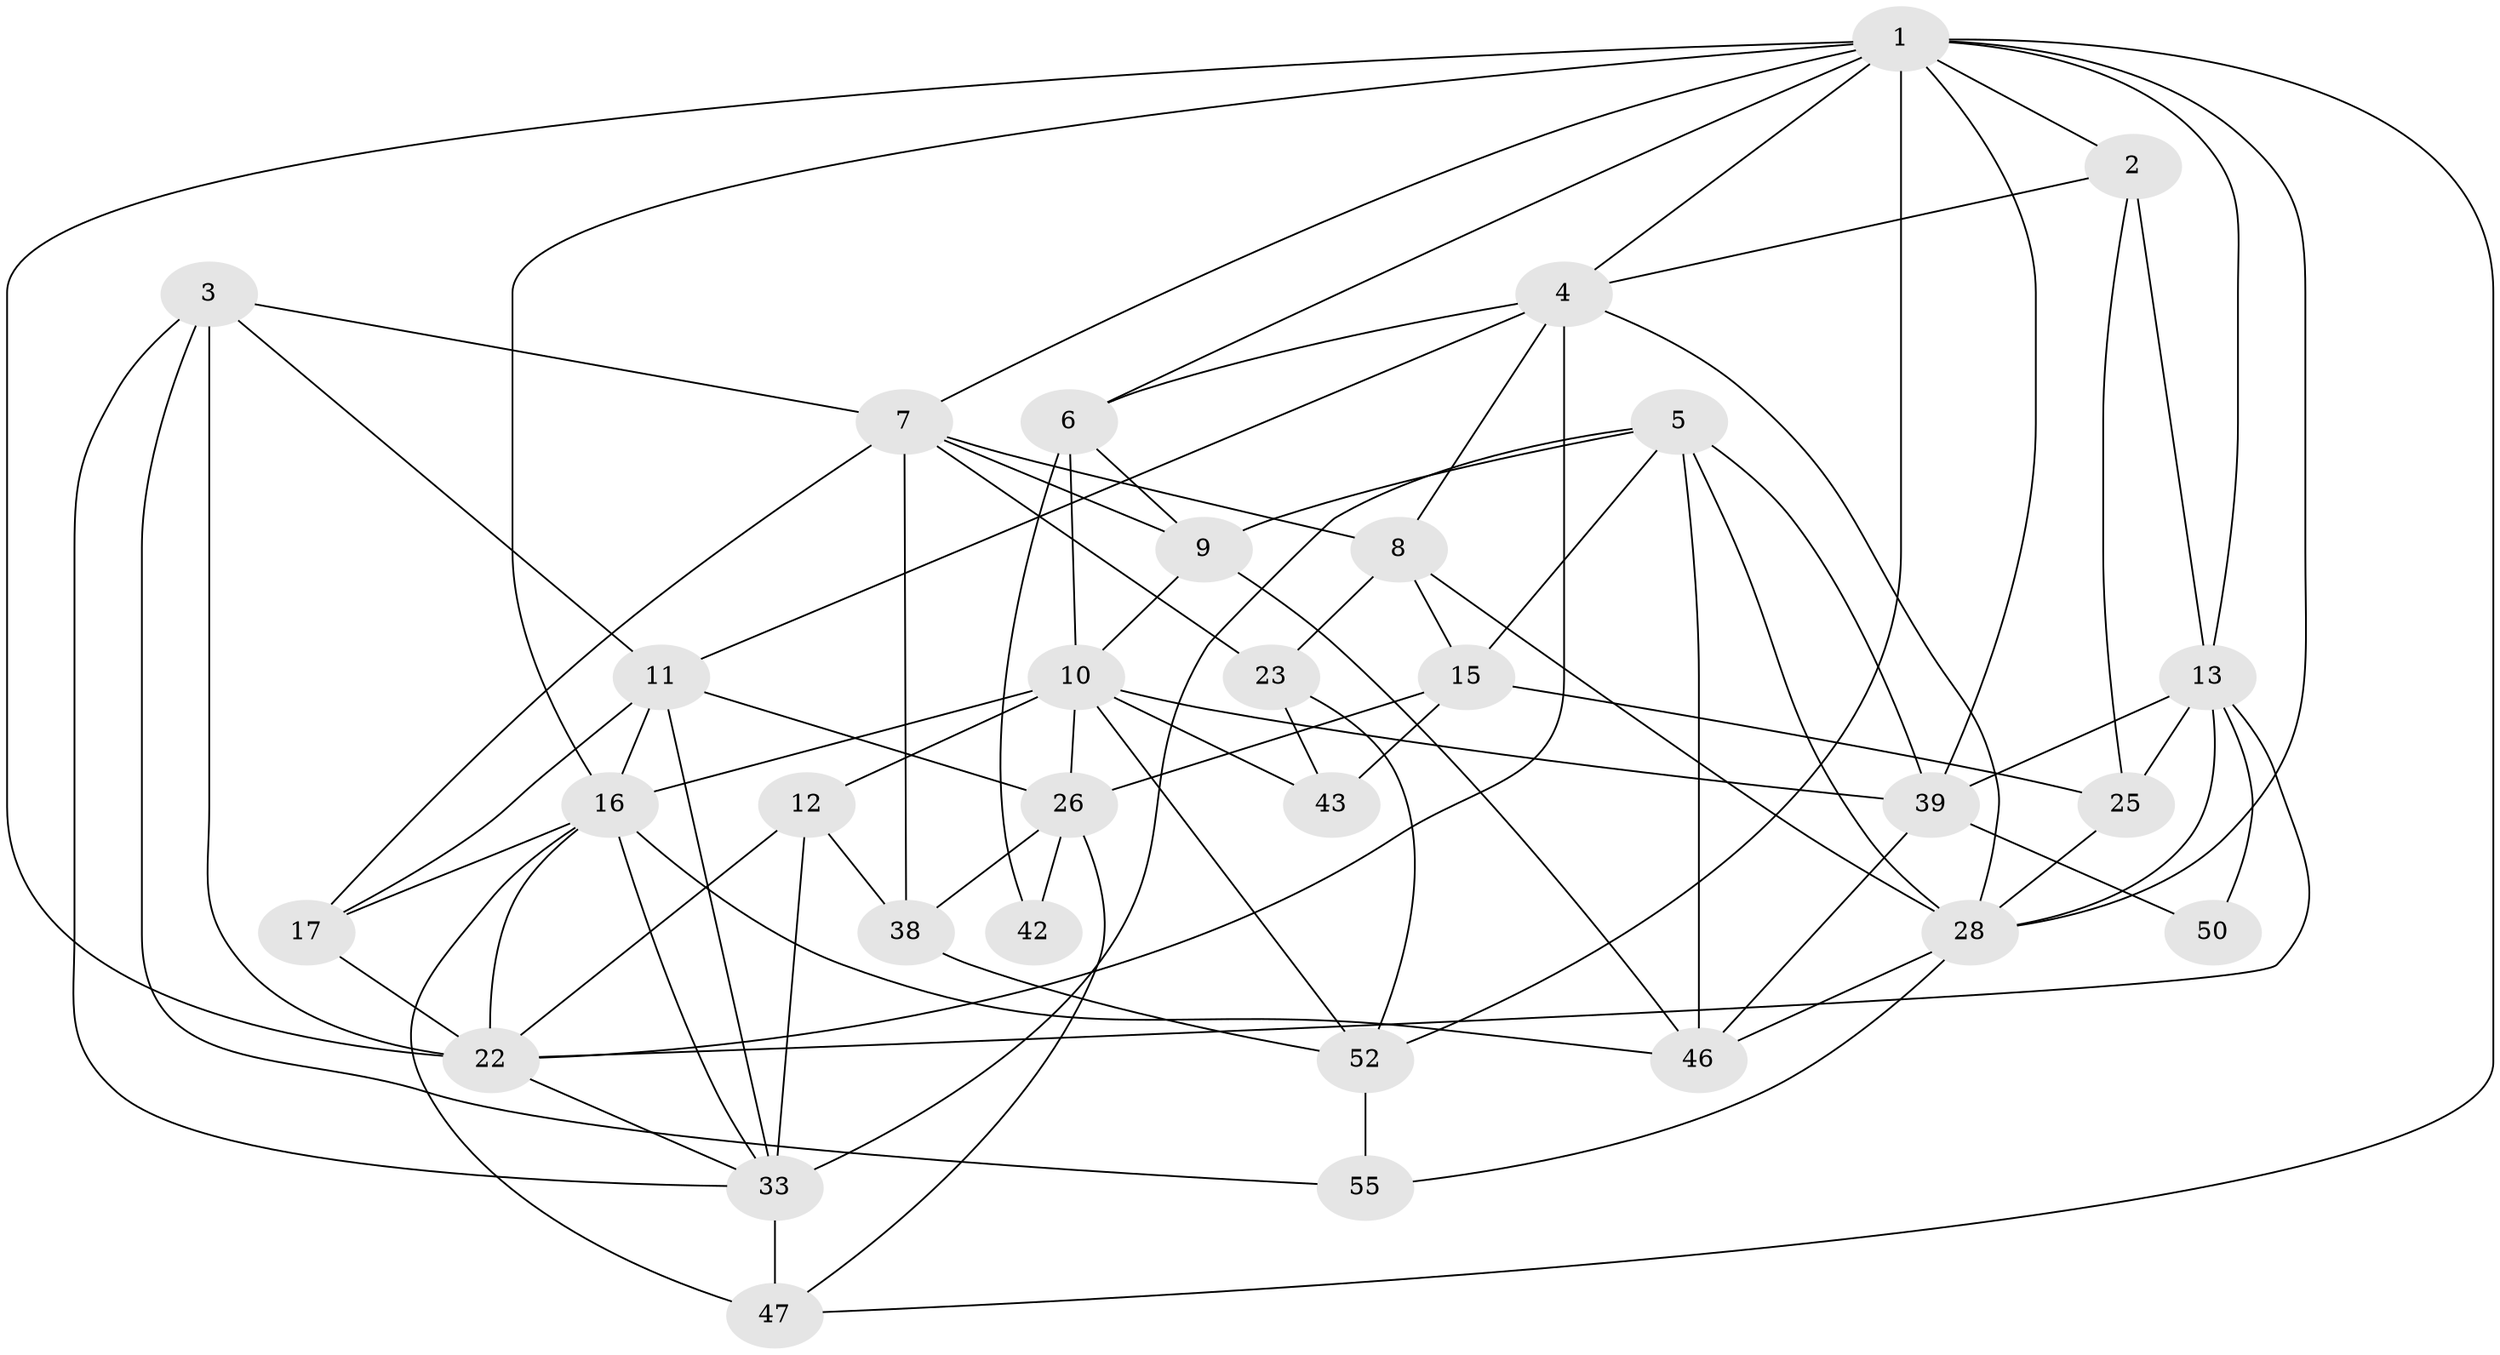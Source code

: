 // original degree distribution, {7: 0.05357142857142857, 2: 0.05357142857142857, 4: 0.2857142857142857, 3: 0.375, 6: 0.08928571428571429, 5: 0.14285714285714285}
// Generated by graph-tools (version 1.1) at 2025/42/03/06/25 10:42:00]
// undirected, 31 vertices, 84 edges
graph export_dot {
graph [start="1"]
  node [color=gray90,style=filled];
  1 [super="+18"];
  2 [super="+40"];
  3 [super="+29"];
  4 [super="+24"];
  5 [super="+48"];
  6 [super="+54"];
  7 [super="+14"];
  8 [super="+44"];
  9 [super="+19"];
  10 [super="+30"];
  11 [super="+20"];
  12 [super="+49"];
  13 [super="+34"];
  15 [super="+36"];
  16 [super="+27"];
  17 [super="+21"];
  22 [super="+35"];
  23 [super="+32"];
  25 [super="+31"];
  26 [super="+45"];
  28 [super="+37"];
  33 [super="+41"];
  38;
  39 [super="+53"];
  42;
  43;
  46;
  47 [super="+51"];
  50;
  52 [super="+56"];
  55;
  1 -- 28;
  1 -- 47;
  1 -- 52;
  1 -- 16;
  1 -- 4;
  1 -- 7;
  1 -- 2;
  1 -- 39;
  1 -- 6;
  1 -- 22;
  1 -- 13;
  2 -- 25;
  2 -- 4;
  2 -- 13;
  3 -- 11;
  3 -- 7;
  3 -- 55;
  3 -- 33;
  3 -- 22;
  4 -- 11;
  4 -- 28;
  4 -- 6;
  4 -- 8;
  4 -- 22;
  5 -- 28;
  5 -- 33;
  5 -- 39;
  5 -- 9;
  5 -- 46;
  5 -- 15;
  6 -- 10;
  6 -- 9;
  6 -- 42;
  7 -- 8;
  7 -- 23;
  7 -- 17;
  7 -- 38;
  7 -- 9;
  8 -- 28;
  8 -- 23 [weight=2];
  8 -- 15;
  9 -- 10;
  9 -- 46;
  10 -- 16;
  10 -- 43;
  10 -- 26;
  10 -- 12;
  10 -- 39;
  10 -- 52;
  11 -- 16;
  11 -- 17;
  11 -- 33;
  11 -- 26;
  12 -- 33 [weight=2];
  12 -- 38;
  12 -- 22;
  13 -- 25;
  13 -- 28;
  13 -- 39;
  13 -- 50;
  13 -- 22;
  15 -- 25;
  15 -- 43;
  15 -- 26;
  16 -- 46;
  16 -- 22;
  16 -- 17;
  16 -- 47;
  16 -- 33;
  17 -- 22;
  22 -- 33;
  23 -- 43;
  23 -- 52;
  25 -- 28;
  26 -- 47;
  26 -- 38;
  26 -- 42;
  28 -- 55;
  28 -- 46;
  33 -- 47 [weight=2];
  38 -- 52;
  39 -- 46;
  39 -- 50;
  52 -- 55;
}
